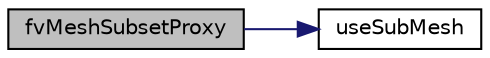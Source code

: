 digraph "fvMeshSubsetProxy"
{
  bgcolor="transparent";
  edge [fontname="Helvetica",fontsize="10",labelfontname="Helvetica",labelfontsize="10"];
  node [fontname="Helvetica",fontsize="10",shape=record];
  rankdir="LR";
  Node1 [label="fvMeshSubsetProxy",height=0.2,width=0.4,color="black", fillcolor="grey75", style="filled" fontcolor="black"];
  Node1 -> Node2 [color="midnightblue",fontsize="10",style="solid",fontname="Helvetica"];
  Node2 [label="useSubMesh",height=0.2,width=0.4,color="black",URL="$classFoam_1_1fvMeshSubsetProxy.html#a82eaadb23951b8e3916d392ba4d4d9a1",tooltip="Check if a sub-mesh is being used. "];
}
